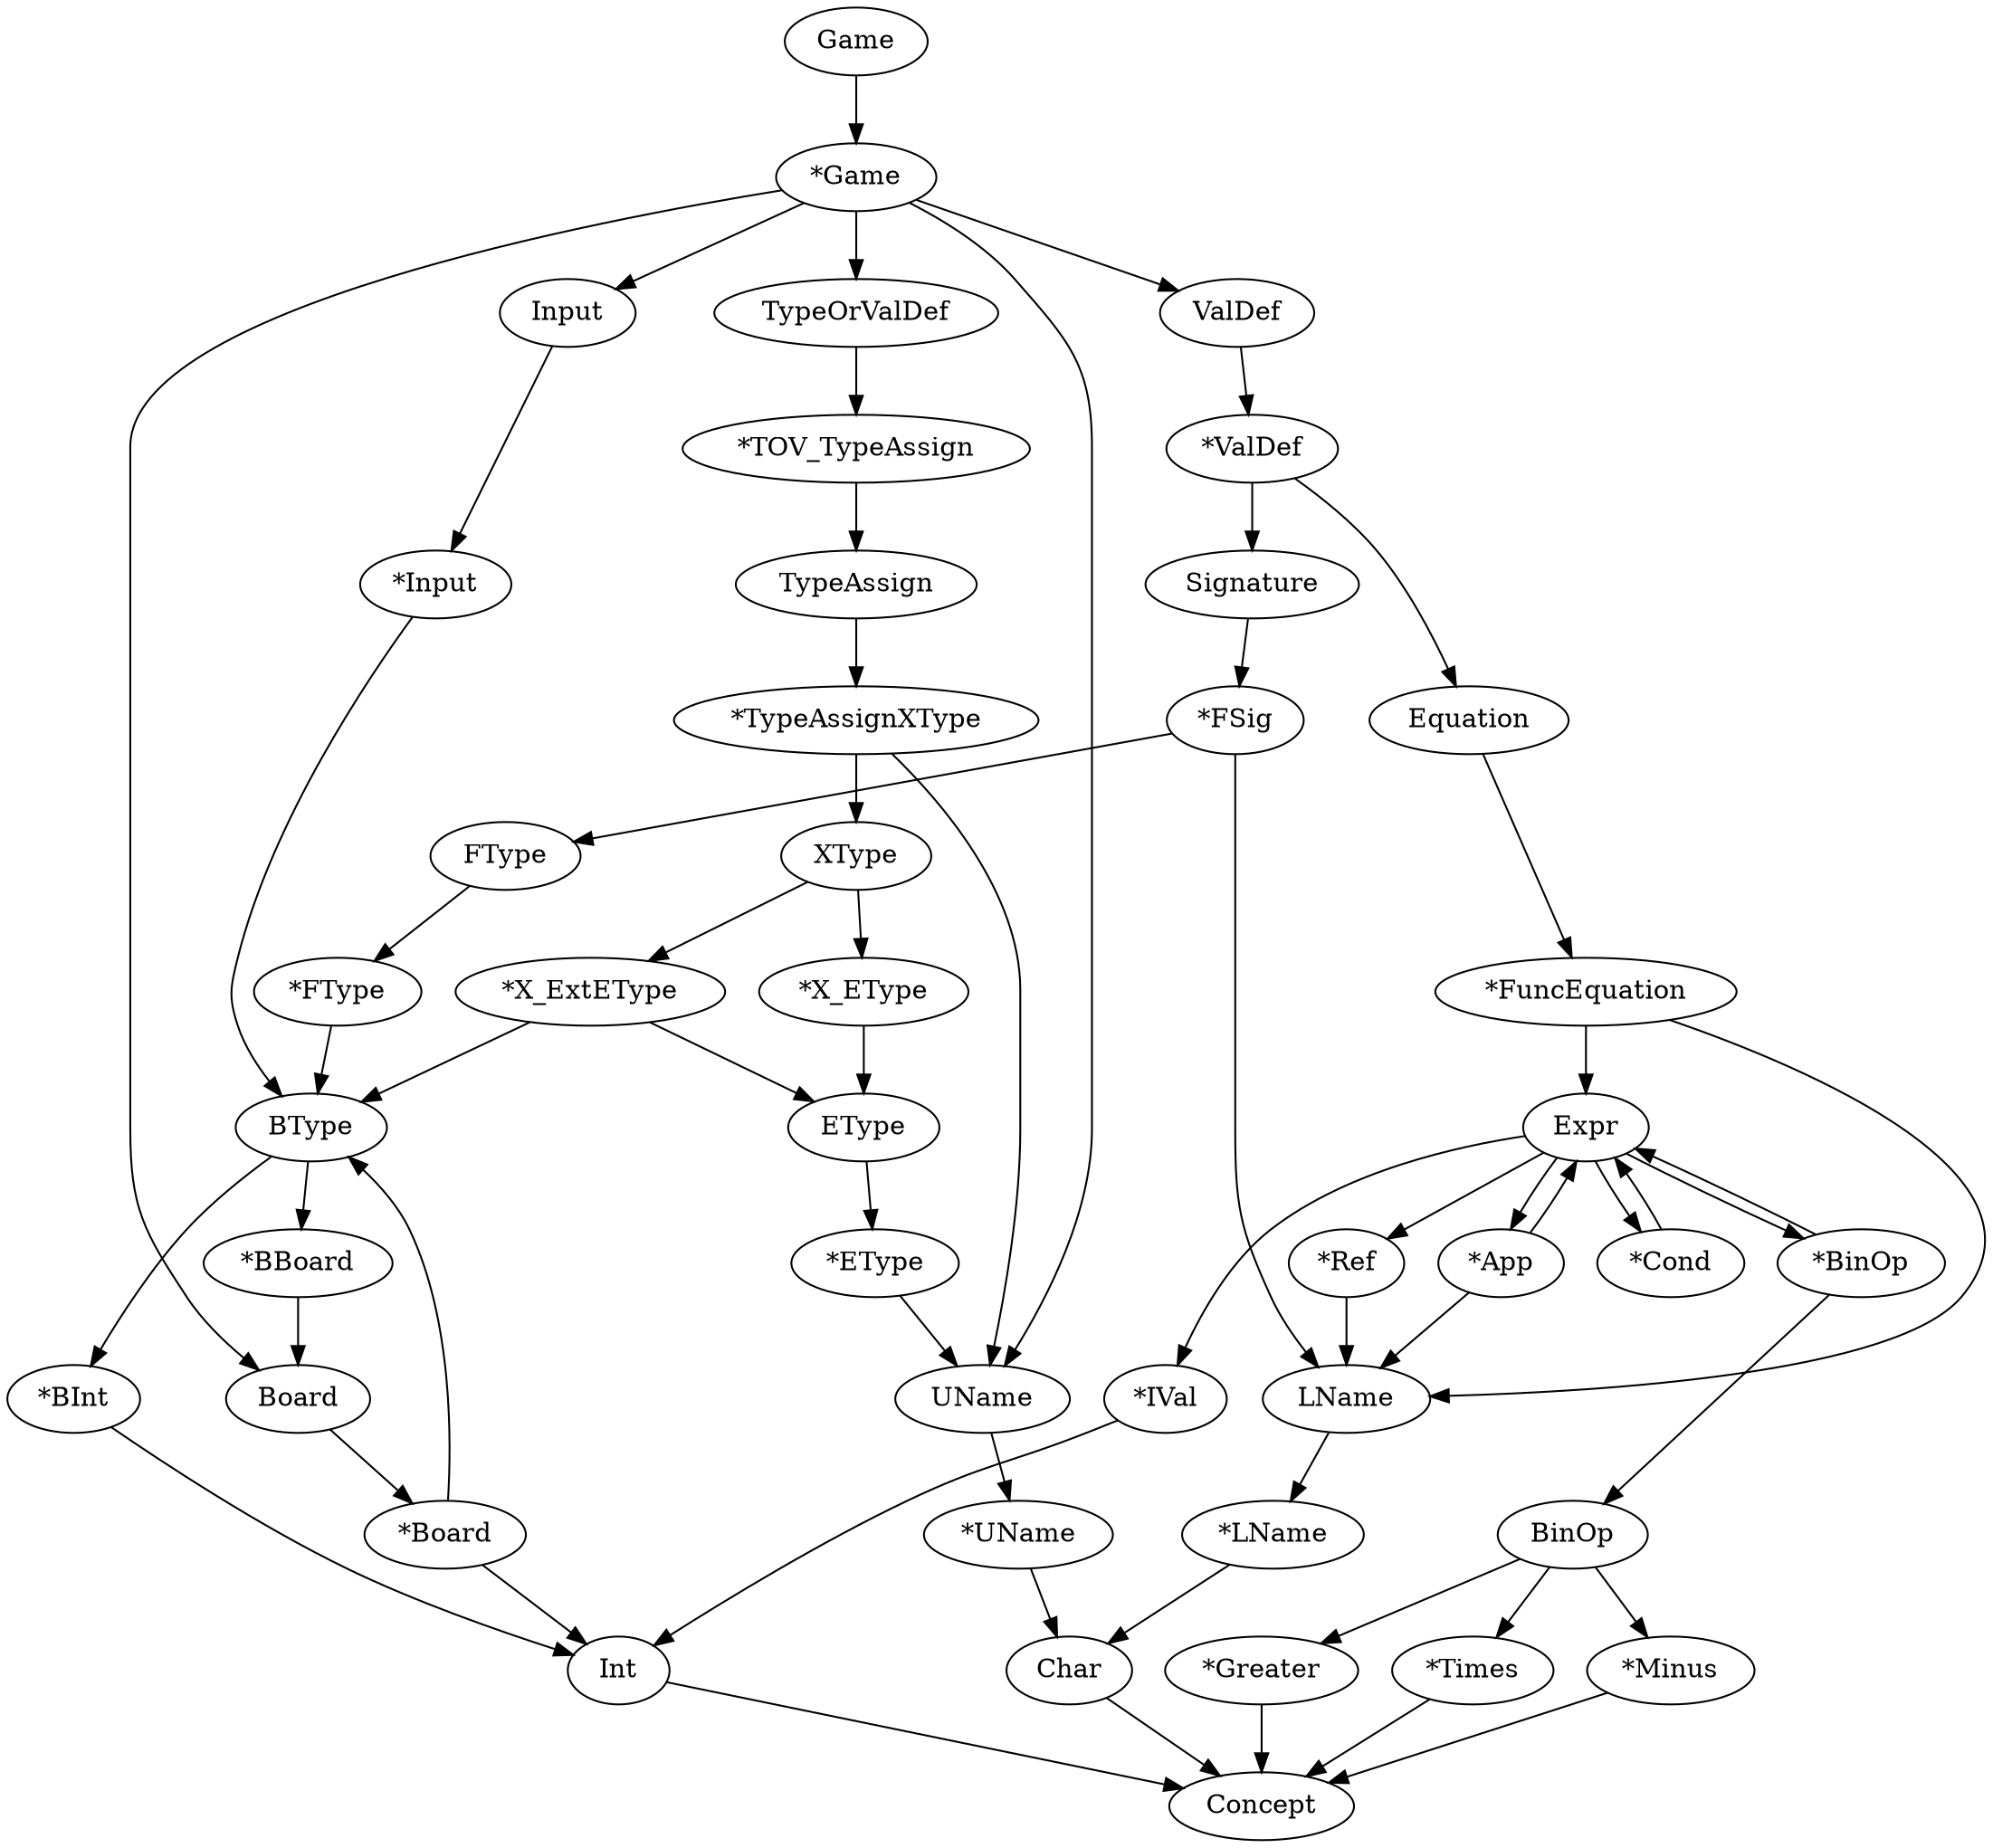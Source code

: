 strict digraph G {
Game	 [label="Game"];
TimessGame	 [label="*Game"];
UName	 [label="UName"];
TimessUName	 [label="*UName"];
Char	 [label="Char"];
Concept	 [label="Concept"];
Char	 [label="Char"];
Concept	 [label="Concept"];
Char	 [label="Char"];
Concept	 [label="Concept"];
Char	 [label="Char"];
Concept	 [label="Concept"];
Char	 [label="Char"];
Concept	 [label="Concept"];
Char	 [label="Char"];
Concept	 [label="Concept"];
Char	 [label="Char"];
Concept	 [label="Concept"];
Char	 [label="Char"];
Concept	 [label="Concept"];
Char	 [label="Char"];
Concept	 [label="Concept"];
Char	 [label="Char"];
Concept	 [label="Concept"];
Char	 [label="Char"];
Concept	 [label="Concept"];
Char	 [label="Char"];
Concept	 [label="Concept"];
Char	 [label="Char"];
Concept	 [label="Concept"];
Char	 [label="Char"];
Concept	 [label="Concept"];
Char	 [label="Char"];
Concept	 [label="Concept"];
Char	 [label="Char"];
Concept	 [label="Concept"];
Char	 [label="Char"];
Concept	 [label="Concept"];
TypeOrValDef	 [label="TypeOrValDef"];
TimessTOV_TypeAssign	 [label="*TOV_TypeAssign"];
TypeAssign	 [label="TypeAssign"];
TimessTypeAssignXType	 [label="*TypeAssignXType"];
UName	 [label="UName"];
TimessUName	 [label="*UName"];
Char	 [label="Char"];
Concept	 [label="Concept"];
Char	 [label="Char"];
Concept	 [label="Concept"];
XType	 [label="XType"];
TimessX_EType	 [label="*X_EType"];
EType	 [label="EType"];
TimessEType	 [label="*EType"];
UName	 [label="UName"];
TimessUName	 [label="*UName"];
Char	 [label="Char"];
Concept	 [label="Concept"];
Char	 [label="Char"];
Concept	 [label="Concept"];
TypeOrValDef	 [label="TypeOrValDef"];
TimessTOV_TypeAssign	 [label="*TOV_TypeAssign"];
TypeAssign	 [label="TypeAssign"];
TimessTypeAssignXType	 [label="*TypeAssignXType"];
UName	 [label="UName"];
TimessUName	 [label="*UName"];
Char	 [label="Char"];
Concept	 [label="Concept"];
Char	 [label="Char"];
Concept	 [label="Concept"];
XType	 [label="XType"];
TimessX_ExtEType	 [label="*X_ExtEType"];
BType	 [label="BType"];
TimessBBoard	 [label="*BBoard"];
Board	 [label="Board"];
TimessBoard	 [label="*Board"];
Int	 [label="Int"];
Concept	 [label="Concept"];
Int	 [label="Int"];
Concept	 [label="Concept"];
BType	 [label="BType"];
TimessBInt	 [label="*BInt"];
Int	 [label="Int"];
Concept	 [label="Concept"];
EType	 [label="EType"];
TimessEType	 [label="*EType"];
UName	 [label="UName"];
TimessUName	 [label="*UName"];
Char	 [label="Char"];
Concept	 [label="Concept"];
Char	 [label="Char"];
Concept	 [label="Concept"];
UName	 [label="UName"];
TimessUName	 [label="*UName"];
Char	 [label="Char"];
Concept	 [label="Concept"];
Char	 [label="Char"];
Concept	 [label="Concept"];
Board	 [label="Board"];
TimessBoard	 [label="*Board"];
Int	 [label="Int"];
Concept	 [label="Concept"];
Int	 [label="Int"];
Concept	 [label="Concept"];
BType	 [label="BType"];
TimessBInt	 [label="*BInt"];
Int	 [label="Int"];
Concept	 [label="Concept"];
Input	 [label="Input"];
TimessInput	 [label="*Input"];
BType	 [label="BType"];
TimessBInt	 [label="*BInt"];
Int	 [label="Int"];
Concept	 [label="Concept"];
ValDef	 [label="ValDef"];
TimessValDef	 [label="*ValDef"];
Signature	 [label="Signature"];
TimessFSig	 [label="*FSig"];
LName	 [label="LName"];
TimessLName	 [label="*LName"];
Char	 [label="Char"];
Concept	 [label="Concept"];
Char	 [label="Char"];
Concept	 [label="Concept"];
Char	 [label="Char"];
Concept	 [label="Concept"];
Char	 [label="Char"];
Concept	 [label="Concept"];
FType	 [label="FType"];
TimessFType	 [label="*FType"];
BType	 [label="BType"];
TimessBInt	 [label="*BInt"];
Int	 [label="Int"];
Concept	 [label="Concept"];
BType	 [label="BType"];
TimessBInt	 [label="*BInt"];
Int	 [label="Int"];
Concept	 [label="Concept"];
Equation	 [label="Equation"];
TimessFuncEquation	 [label="*FuncEquation"];
LName	 [label="LName"];
TimessLName	 [label="*LName"];
Char	 [label="Char"];
Concept	 [label="Concept"];
Char	 [label="Char"];
Concept	 [label="Concept"];
Char	 [label="Char"];
Concept	 [label="Concept"];
Char	 [label="Char"];
Concept	 [label="Concept"];
LName	 [label="LName"];
TimessLName	 [label="*LName"];
Char	 [label="Char"];
Concept	 [label="Concept"];
Expr	 [label="Expr"];
TimessCond	 [label="*Cond"];
Expr	 [label="Expr"];
TimessBinOp	 [label="*BinOp"];
Expr	 [label="Expr"];
TimessRef	 [label="*Ref"];
LName	 [label="LName"];
TimessLName	 [label="*LName"];
Char	 [label="Char"];
Concept	 [label="Concept"];
TimessGreater	 [label="*Greater"];
Concept	 [label="Concept"];
Expr	 [label="Expr"];
TimessIVal	 [label="*IVal"];
Int	 [label="Int"];
Concept	 [label="Concept"];
Expr	 [label="Expr"];
TimessBinOp	 [label="*BinOp"];
Expr	 [label="Expr"];
TimessRef	 [label="*Ref"];
LName	 [label="LName"];
TimessLName	 [label="*LName"];
Char	 [label="Char"];
Concept	 [label="Concept"];
TimessTimes	 [label="*Times"];
Concept	 [label="Concept"];
Expr	 [label="Expr"];
TimessApp	 [label="*App"];
LName	 [label="LName"];
TimessLName	 [label="*LName"];
Char	 [label="Char"];
Concept	 [label="Concept"];
Char	 [label="Char"];
Concept	 [label="Concept"];
Char	 [label="Char"];
Concept	 [label="Concept"];
Char	 [label="Char"];
Concept	 [label="Concept"];
Expr	 [label="Expr"];
TimessBinOp	 [label="*BinOp"];
Expr	 [label="Expr"];
TimessRef	 [label="*Ref"];
LName	 [label="LName"];
TimessLName	 [label="*LName"];
Char	 [label="Char"];
Concept	 [label="Concept"];
TimessMinus	 [label="*Minus"];
Concept	 [label="Concept"];
Expr	 [label="Expr"];
TimessIVal	 [label="*IVal"];
Int	 [label="Int"];
Concept	 [label="Concept"];
Expr	 [label="Expr"];
TimessIVal	 [label="*IVal"];
Int	 [label="Int"];
Concept	 [label="Concept"];
Game	->	TimessGame	 [label=""];
TimessGame	->	UName	 [label=""];
TimessGame	->	TypeOrValDef	 [label=""];
TimessGame	->	TypeOrValDef	 [label=""];
TimessGame	->	Board	 [label=""];
TimessGame	->	Input	 [label=""];
TimessGame	->	ValDef	 [label=""];
UName	->	TimessUName	 [label=""];
TimessUName	->	Char	 [label=""];
Char	->	Concept	 [label=""];
Char	->	Concept	 [label=""];
Char	->	Concept	 [label=""];
Char	->	Concept	 [label=""];
Char	->	Concept	 [label=""];
Char	->	Concept	 [label=""];
Char	->	Concept	 [label=""];
Char	->	Concept	 [label=""];
Char	->	Concept	 [label=""];
Char	->	Concept	 [label=""];
Char	->	Concept	 [label=""];
Char	->	Concept	 [label=""];
Char	->	Concept	 [label=""];
Char	->	Concept	 [label=""];
Char	->	Concept	 [label=""];
Char	->	Concept	 [label=""];
Char	->	Concept	 [label=""];
TypeOrValDef	->	TimessTOV_TypeAssign	 [label=""];
TimessTOV_TypeAssign	->	TypeAssign	 [label=""];
TypeAssign	->	TimessTypeAssignXType	 [label=""];
TimessTypeAssignXType	->	UName	 [label=""];
TimessTypeAssignXType	->	XType	 [label=""];
UName	->	TimessUName	 [label=""];
TimessUName	->	Char	 [label=""];
Char	->	Concept	 [label=""];
Char	->	Concept	 [label=""];
XType	->	TimessX_EType	 [label=""];
TimessX_EType	->	EType	 [label=""];
EType	->	TimessEType	 [label=""];
TimessEType	->	UName	 [label=""];
UName	->	TimessUName	 [label=""];
TimessUName	->	Char	 [label=""];
Char	->	Concept	 [label=""];
Char	->	Concept	 [label=""];
TypeOrValDef	->	TimessTOV_TypeAssign	 [label=""];
TimessTOV_TypeAssign	->	TypeAssign	 [label=""];
TypeAssign	->	TimessTypeAssignXType	 [label=""];
TimessTypeAssignXType	->	UName	 [label=""];
TimessTypeAssignXType	->	XType	 [label=""];
UName	->	TimessUName	 [label=""];
TimessUName	->	Char	 [label=""];
Char	->	Concept	 [label=""];
Char	->	Concept	 [label=""];
XType	->	TimessX_ExtEType	 [label=""];
TimessX_ExtEType	->	BType	 [label=""];
TimessX_ExtEType	->	EType	 [label=""];
BType	->	TimessBBoard	 [label=""];
TimessBBoard	->	Board	 [label=""];
Board	->	TimessBoard	 [label=""];
TimessBoard	->	Int	 [label=""];
TimessBoard	->	Int	 [label=""];
TimessBoard	->	BType	 [label=""];
Int	->	Concept	 [label=""];
Int	->	Concept	 [label=""];
BType	->	TimessBInt	 [label=""];
TimessBInt	->	Int	 [label=""];
Int	->	Concept	 [label=""];
EType	->	TimessEType	 [label=""];
TimessEType	->	UName	 [label=""];
TimessEType	->	UName	 [label=""];
UName	->	TimessUName	 [label=""];
TimessUName	->	Char	 [label=""];
Char	->	Concept	 [label=""];
Char	->	Concept	 [label=""];
UName	->	TimessUName	 [label=""];
TimessUName	->	Char	 [label=""];
Char	->	Concept	 [label=""];
Char	->	Concept	 [label=""];
Board	->	TimessBoard	 [label=""];
TimessBoard	->	Int	 [label=""];
TimessBoard	->	Int	 [label=""];
TimessBoard	->	BType	 [label=""];
Int	->	Concept	 [label=""];
Int	->	Concept	 [label=""];
BType	->	TimessBInt	 [label=""];
TimessBInt	->	Int	 [label=""];
Int	->	Concept	 [label=""];
Input	->	TimessInput	 [label=""];
TimessInput	->	BType	 [label=""];
BType	->	TimessBInt	 [label=""];
TimessBInt	->	Int	 [label=""];
Int	->	Concept	 [label=""];
ValDef	->	TimessValDef	 [label=""];
TimessValDef	->	Signature	 [label=""];
TimessValDef	->	Equation	 [label=""];
Signature	->	TimessFSig	 [label=""];
TimessFSig	->	LName	 [label=""];
TimessFSig	->	FType	 [label=""];
LName	->	TimessLName	 [label=""];
TimessLName	->	Char	 [label=""];
Char	->	Concept	 [label=""];
Char	->	Concept	 [label=""];
Char	->	Concept	 [label=""];
Char	->	Concept	 [label=""];
FType	->	TimessFType	 [label=""];
TimessFType	->	BType	 [label=""];
TimessFType	->	BType	 [label=""];
BType	->	TimessBInt	 [label=""];
TimessBInt	->	Int	 [label=""];
Int	->	Concept	 [label=""];
BType	->	TimessBInt	 [label=""];
TimessBInt	->	Int	 [label=""];
Int	->	Concept	 [label=""];
Equation	->	TimessFuncEquation	 [label=""];
TimessFuncEquation	->	LName	 [label=""];
TimessFuncEquation	->	LName	 [label=""];
TimessFuncEquation	->	Expr	 [label=""];
LName	->	TimessLName	 [label=""];
TimessLName	->	Char	 [label=""];
Char	->	Concept	 [label=""];
Char	->	Concept	 [label=""];
Char	->	Concept	 [label=""];
Char	->	Concept	 [label=""];
LName	->	TimessLName	 [label=""];
TimessLName	->	Char	 [label=""];
Char	->	Concept	 [label=""];
Expr	->	TimessCond	 [label=""];
TimessCond	->	Expr	 [label=""];
TimessCond	->	Expr	 [label=""];
TimessCond	->	Expr	 [label=""];
Expr	->	TimessBinOp	 [label=""];
TimessBinOp	->	Expr	 [label=""];
TimessBinOp	->	BinOp	 [label=""];
TimessBinOp	->	Expr	 [label=""];
Expr	->	TimessRef	 [label=""];
TimessRef	->	LName	 [label=""];
LName	->	TimessLName	 [label=""];
TimessLName	->	Char	 [label=""];
Char	->	Concept	 [label=""];
BinOp	->	TimessGreater	 [label=""];
TimessGreater	->	Concept	 [label=""];
Expr	->	TimessIVal	 [label=""];
TimessIVal	->	Int	 [label=""];
Int	->	Concept	 [label=""];
Expr	->	TimessBinOp	 [label=""];
TimessBinOp	->	Expr	 [label=""];
TimessBinOp	->	BinOp	 [label=""];
TimessBinOp	->	Expr	 [label=""];
Expr	->	TimessRef	 [label=""];
TimessRef	->	LName	 [label=""];
LName	->	TimessLName	 [label=""];
TimessLName	->	Char	 [label=""];
Char	->	Concept	 [label=""];
BinOp	->	TimessTimes	 [label=""];
TimessTimes	->	Concept	 [label=""];
Expr	->	TimessApp	 [label=""];
TimessApp	->	LName	 [label=""];
TimessApp	->	Expr	 [label=""];
LName	->	TimessLName	 [label=""];
TimessLName	->	Char	 [label=""];
Char	->	Concept	 [label=""];
Char	->	Concept	 [label=""];
Char	->	Concept	 [label=""];
Char	->	Concept	 [label=""];
Expr	->	TimessBinOp	 [label=""];
TimessBinOp	->	Expr	 [label=""];
TimessBinOp	->	BinOp	 [label=""];
TimessBinOp	->	Expr	 [label=""];
Expr	->	TimessRef	 [label=""];
TimessRef	->	LName	 [label=""];
LName	->	TimessLName	 [label=""];
TimessLName	->	Char	 [label=""];
Char	->	Concept	 [label=""];
BinOp	->	TimessMinus	 [label=""];
TimessMinus	->	Concept	 [label=""];
Expr	->	TimessIVal	 [label=""];
TimessIVal	->	Int	 [label=""];
Int	->	Concept	 [label=""];
Expr	->	TimessIVal	 [label=""];
TimessIVal	->	Int	 [label=""];
Int	->	Concept	 [label=""];

}